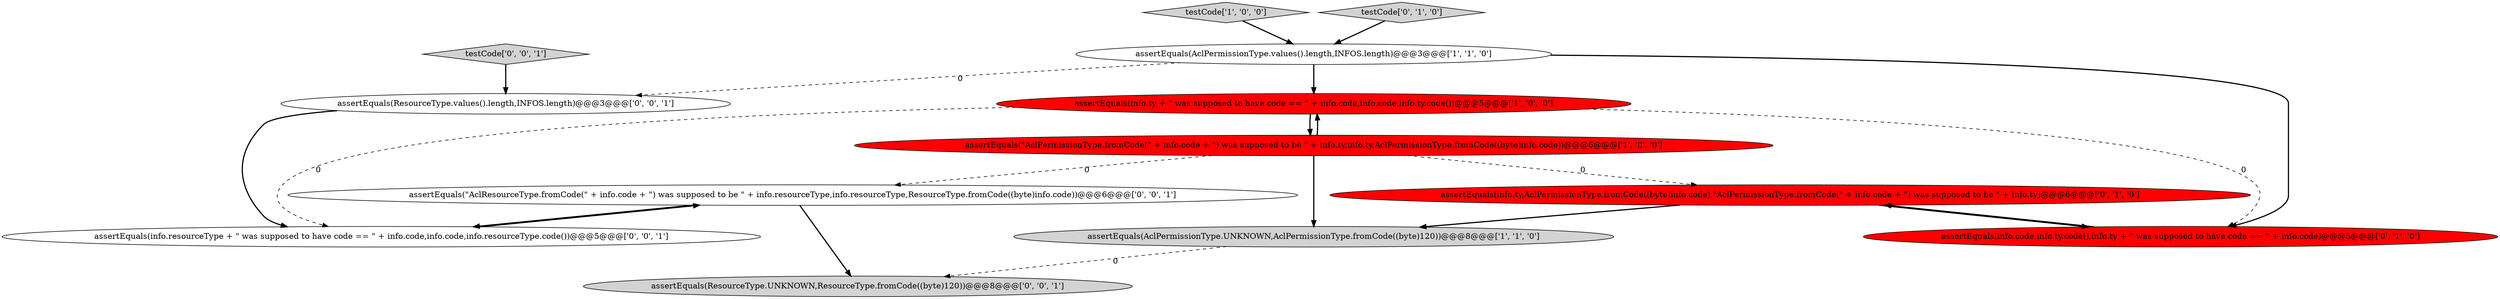 digraph {
4 [style = filled, label = "assertEquals(AclPermissionType.UNKNOWN,AclPermissionType.fromCode((byte)120))@@@8@@@['1', '1', '0']", fillcolor = lightgray, shape = ellipse image = "AAA0AAABBB1BBB"];
2 [style = filled, label = "assertEquals(AclPermissionType.values().length,INFOS.length)@@@3@@@['1', '1', '0']", fillcolor = white, shape = ellipse image = "AAA0AAABBB1BBB"];
11 [style = filled, label = "assertEquals(\"AclResourceType.fromCode(\" + info.code + \") was supposed to be \" + info.resourceType,info.resourceType,ResourceType.fromCode((byte)info.code))@@@6@@@['0', '0', '1']", fillcolor = white, shape = ellipse image = "AAA0AAABBB3BBB"];
0 [style = filled, label = "testCode['1', '0', '0']", fillcolor = lightgray, shape = diamond image = "AAA0AAABBB1BBB"];
6 [style = filled, label = "assertEquals(info.ty,AclPermissionType.fromCode((byte)info.code),\"AclPermissionType.fromCode(\" + info.code + \") was supposed to be \" + info.ty)@@@6@@@['0', '1', '0']", fillcolor = red, shape = ellipse image = "AAA1AAABBB2BBB"];
12 [style = filled, label = "assertEquals(info.resourceType + \" was supposed to have code == \" + info.code,info.code,info.resourceType.code())@@@5@@@['0', '0', '1']", fillcolor = white, shape = ellipse image = "AAA0AAABBB3BBB"];
7 [style = filled, label = "testCode['0', '1', '0']", fillcolor = lightgray, shape = diamond image = "AAA0AAABBB2BBB"];
10 [style = filled, label = "assertEquals(ResourceType.values().length,INFOS.length)@@@3@@@['0', '0', '1']", fillcolor = white, shape = ellipse image = "AAA0AAABBB3BBB"];
1 [style = filled, label = "assertEquals(\"AclPermissionType.fromCode(\" + info.code + \") was supposed to be \" + info.ty,info.ty,AclPermissionType.fromCode((byte)info.code))@@@6@@@['1', '0', '0']", fillcolor = red, shape = ellipse image = "AAA1AAABBB1BBB"];
8 [style = filled, label = "assertEquals(ResourceType.UNKNOWN,ResourceType.fromCode((byte)120))@@@8@@@['0', '0', '1']", fillcolor = lightgray, shape = ellipse image = "AAA0AAABBB3BBB"];
9 [style = filled, label = "testCode['0', '0', '1']", fillcolor = lightgray, shape = diamond image = "AAA0AAABBB3BBB"];
3 [style = filled, label = "assertEquals(info.ty + \" was supposed to have code == \" + info.code,info.code,info.ty.code())@@@5@@@['1', '0', '0']", fillcolor = red, shape = ellipse image = "AAA1AAABBB1BBB"];
5 [style = filled, label = "assertEquals(info.code,info.ty.code(),info.ty + \" was supposed to have code == \" + info.code)@@@5@@@['0', '1', '0']", fillcolor = red, shape = ellipse image = "AAA1AAABBB2BBB"];
3->5 [style = dashed, label="0"];
1->4 [style = bold, label=""];
3->1 [style = bold, label=""];
2->3 [style = bold, label=""];
0->2 [style = bold, label=""];
12->11 [style = bold, label=""];
1->3 [style = bold, label=""];
11->12 [style = bold, label=""];
9->10 [style = bold, label=""];
2->10 [style = dashed, label="0"];
6->4 [style = bold, label=""];
6->5 [style = bold, label=""];
3->12 [style = dashed, label="0"];
5->6 [style = bold, label=""];
10->12 [style = bold, label=""];
7->2 [style = bold, label=""];
1->6 [style = dashed, label="0"];
1->11 [style = dashed, label="0"];
4->8 [style = dashed, label="0"];
11->8 [style = bold, label=""];
2->5 [style = bold, label=""];
}
